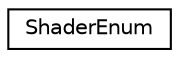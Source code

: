 digraph G
{
  edge [fontname="Helvetica",fontsize="10",labelfontname="Helvetica",labelfontsize="10"];
  node [fontname="Helvetica",fontsize="10",shape=record];
  rankdir=LR;
  Node1 [label="ShaderEnum",height=0.2,width=0.4,color="black", fillcolor="white", style="filled",URL="$d9/d67/classShaderEnum.html"];
}
